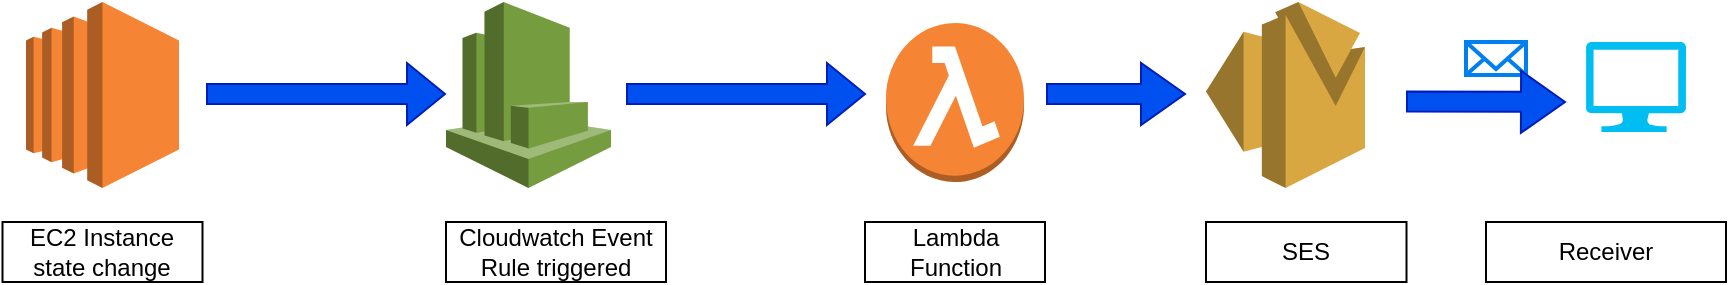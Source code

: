 <mxfile version="24.6.2" type="github">
  <diagram name="Page-1" id="qFVBHkHBw4b_CVT9rcfi">
    <mxGraphModel dx="910" dy="434" grid="1" gridSize="10" guides="1" tooltips="1" connect="1" arrows="1" fold="1" page="1" pageScale="1" pageWidth="850" pageHeight="1100" math="0" shadow="0">
      <root>
        <mxCell id="0" />
        <mxCell id="1" parent="0" />
        <mxCell id="MdRhkjwS5PJhxAN1yzCu-1" value="" style="outlineConnect=0;dashed=0;verticalLabelPosition=bottom;verticalAlign=top;align=center;html=1;shape=mxgraph.aws3.ec2;fillColor=#F58534;gradientColor=none;" vertex="1" parent="1">
          <mxGeometry x="70" y="150" width="76.5" height="93" as="geometry" />
        </mxCell>
        <mxCell id="MdRhkjwS5PJhxAN1yzCu-3" value="" style="shape=flexArrow;endArrow=classic;html=1;rounded=0;fillColor=#0050ef;strokeColor=#001DBC;" edge="1" parent="1">
          <mxGeometry width="50" height="50" relative="1" as="geometry">
            <mxPoint x="160" y="196" as="sourcePoint" />
            <mxPoint x="280" y="196" as="targetPoint" />
          </mxGeometry>
        </mxCell>
        <mxCell id="MdRhkjwS5PJhxAN1yzCu-4" value="" style="outlineConnect=0;dashed=0;verticalLabelPosition=bottom;verticalAlign=top;align=center;html=1;shape=mxgraph.aws3.cloudwatch;fillColor=#759C3E;gradientColor=none;" vertex="1" parent="1">
          <mxGeometry x="280" y="150" width="82.5" height="93" as="geometry" />
        </mxCell>
        <mxCell id="MdRhkjwS5PJhxAN1yzCu-5" value="" style="shape=flexArrow;endArrow=classic;html=1;rounded=0;fillColor=#0050ef;strokeColor=#001DBC;" edge="1" parent="1">
          <mxGeometry width="50" height="50" relative="1" as="geometry">
            <mxPoint x="370" y="196" as="sourcePoint" />
            <mxPoint x="490" y="196" as="targetPoint" />
          </mxGeometry>
        </mxCell>
        <mxCell id="MdRhkjwS5PJhxAN1yzCu-6" value="" style="outlineConnect=0;dashed=0;verticalLabelPosition=bottom;verticalAlign=top;align=center;html=1;shape=mxgraph.aws3.lambda_function;fillColor=#F58534;gradientColor=none;" vertex="1" parent="1">
          <mxGeometry x="500" y="160.5" width="69" height="79.5" as="geometry" />
        </mxCell>
        <mxCell id="MdRhkjwS5PJhxAN1yzCu-7" value="" style="outlineConnect=0;dashed=0;verticalLabelPosition=bottom;verticalAlign=top;align=center;html=1;shape=mxgraph.aws3.ses;fillColor=#D9A741;gradientColor=none;" vertex="1" parent="1">
          <mxGeometry x="660" y="150" width="79.5" height="93" as="geometry" />
        </mxCell>
        <mxCell id="MdRhkjwS5PJhxAN1yzCu-10" value="" style="shape=flexArrow;endArrow=classic;html=1;rounded=0;fillColor=#0050ef;strokeColor=#001DBC;width=10;endSize=7;" edge="1" parent="1">
          <mxGeometry width="50" height="50" relative="1" as="geometry">
            <mxPoint x="580" y="196" as="sourcePoint" />
            <mxPoint x="650" y="196" as="targetPoint" />
            <Array as="points" />
          </mxGeometry>
        </mxCell>
        <mxCell id="MdRhkjwS5PJhxAN1yzCu-11" value="" style="html=1;verticalLabelPosition=bottom;align=center;labelBackgroundColor=#ffffff;verticalAlign=top;strokeWidth=2;strokeColor=#0080F0;shadow=0;dashed=0;shape=mxgraph.ios7.icons.mail;" vertex="1" parent="1">
          <mxGeometry x="790" y="170" width="30" height="16.5" as="geometry" />
        </mxCell>
        <mxCell id="MdRhkjwS5PJhxAN1yzCu-12" value="" style="verticalLabelPosition=bottom;html=1;verticalAlign=top;align=center;strokeColor=none;fillColor=#00BEF2;shape=mxgraph.azure.computer;pointerEvents=1;" vertex="1" parent="1">
          <mxGeometry x="850" y="170" width="50" height="45" as="geometry" />
        </mxCell>
        <mxCell id="MdRhkjwS5PJhxAN1yzCu-13" value="" style="shape=flexArrow;endArrow=classic;html=1;rounded=0;fillColor=#0050ef;strokeColor=#001DBC;width=10;endSize=7;" edge="1" parent="1">
          <mxGeometry width="50" height="50" relative="1" as="geometry">
            <mxPoint x="760" y="199.75" as="sourcePoint" />
            <mxPoint x="840" y="200" as="targetPoint" />
            <Array as="points" />
          </mxGeometry>
        </mxCell>
        <mxCell id="MdRhkjwS5PJhxAN1yzCu-14" value="EC2 Instance state change" style="whiteSpace=wrap;html=1;" vertex="1" parent="1">
          <mxGeometry x="58.25" y="260" width="100" height="30" as="geometry" />
        </mxCell>
        <mxCell id="MdRhkjwS5PJhxAN1yzCu-15" value="Cloudwatch Event Rule triggered" style="rounded=0;whiteSpace=wrap;html=1;" vertex="1" parent="1">
          <mxGeometry x="280" y="260" width="110" height="30" as="geometry" />
        </mxCell>
        <mxCell id="MdRhkjwS5PJhxAN1yzCu-16" value="Lambda Function" style="whiteSpace=wrap;html=1;" vertex="1" parent="1">
          <mxGeometry x="489.5" y="260" width="90" height="30" as="geometry" />
        </mxCell>
        <mxCell id="MdRhkjwS5PJhxAN1yzCu-17" value="SES" style="whiteSpace=wrap;html=1;" vertex="1" parent="1">
          <mxGeometry x="660" y="260" width="100.25" height="30" as="geometry" />
        </mxCell>
        <mxCell id="MdRhkjwS5PJhxAN1yzCu-18" value="Receiver" style="whiteSpace=wrap;html=1;" vertex="1" parent="1">
          <mxGeometry x="800" y="260" width="120" height="30" as="geometry" />
        </mxCell>
      </root>
    </mxGraphModel>
  </diagram>
</mxfile>
